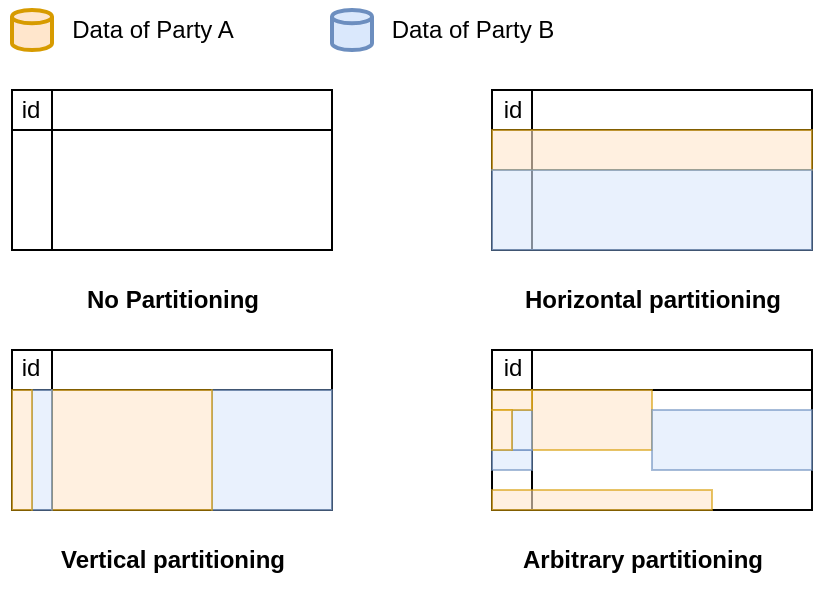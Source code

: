 <mxfile version="24.8.0">
  <diagram name="Page-1" id="IQDWfD3IAwZ38dXUT0zm">
    <mxGraphModel dx="708" dy="481" grid="1" gridSize="10" guides="1" tooltips="1" connect="1" arrows="1" fold="1" page="1" pageScale="1" pageWidth="827" pageHeight="1169" math="0" shadow="0">
      <root>
        <mxCell id="0" />
        <mxCell id="1" parent="0" />
        <mxCell id="t0glDvnVoFhbejNkPytU-2" value="" style="shape=internalStorage;whiteSpace=wrap;html=1;backgroundOutline=1;" parent="1" vertex="1">
          <mxGeometry x="120" y="240" width="160" height="80" as="geometry" />
        </mxCell>
        <mxCell id="t0glDvnVoFhbejNkPytU-3" value="&lt;b&gt;No Partitioning&lt;/b&gt;" style="text;html=1;align=center;verticalAlign=middle;resizable=0;points=[];autosize=1;strokeColor=none;fillColor=none;" parent="1" vertex="1">
          <mxGeometry x="145" y="330" width="110" height="30" as="geometry" />
        </mxCell>
        <mxCell id="t0glDvnVoFhbejNkPytU-4" value="" style="shape=internalStorage;whiteSpace=wrap;html=1;backgroundOutline=1;" parent="1" vertex="1">
          <mxGeometry x="360" y="240" width="160" height="80" as="geometry" />
        </mxCell>
        <mxCell id="t0glDvnVoFhbejNkPytU-8" value="" style="verticalLabelPosition=bottom;verticalAlign=top;html=1;shape=mxgraph.basic.rect;fillColor2=none;strokeWidth=1;size=20;indent=5;fillColor=#ffe6cc;strokeColor=#d79b00;opacity=60;" parent="1" vertex="1">
          <mxGeometry x="360" y="260" width="160" height="20" as="geometry" />
        </mxCell>
        <mxCell id="t0glDvnVoFhbejNkPytU-9" value="" style="verticalLabelPosition=bottom;verticalAlign=top;html=1;shape=mxgraph.basic.rect;fillColor2=none;strokeWidth=1;size=20;indent=5;fillColor=#dae8fc;strokeColor=#6c8ebf;opacity=60;" parent="1" vertex="1">
          <mxGeometry x="360" y="280" width="160" height="40" as="geometry" />
        </mxCell>
        <mxCell id="t0glDvnVoFhbejNkPytU-10" value="&lt;b&gt;Horizontal partitioning&lt;/b&gt;" style="text;html=1;align=center;verticalAlign=middle;resizable=0;points=[];autosize=1;strokeColor=none;fillColor=none;" parent="1" vertex="1">
          <mxGeometry x="365" y="330" width="150" height="30" as="geometry" />
        </mxCell>
        <mxCell id="t0glDvnVoFhbejNkPytU-11" value="" style="strokeWidth=2;html=1;shape=mxgraph.flowchart.database;whiteSpace=wrap;fillColor=#ffe6cc;strokeColor=#d79b00;" parent="1" vertex="1">
          <mxGeometry x="120" y="200" width="20" height="20" as="geometry" />
        </mxCell>
        <mxCell id="t0glDvnVoFhbejNkPytU-12" value="" style="strokeWidth=2;html=1;shape=mxgraph.flowchart.database;whiteSpace=wrap;fillColor=#dae8fc;strokeColor=#6c8ebf;" parent="1" vertex="1">
          <mxGeometry x="280" y="200" width="20" height="20" as="geometry" />
        </mxCell>
        <mxCell id="t0glDvnVoFhbejNkPytU-14" value="Data of Party A" style="text;html=1;align=center;verticalAlign=middle;resizable=0;points=[];autosize=1;strokeColor=none;fillColor=none;" parent="1" vertex="1">
          <mxGeometry x="140" y="195" width="100" height="30" as="geometry" />
        </mxCell>
        <mxCell id="t0glDvnVoFhbejNkPytU-16" value="Data of Party B" style="text;html=1;align=center;verticalAlign=middle;resizable=0;points=[];autosize=1;strokeColor=none;fillColor=none;" parent="1" vertex="1">
          <mxGeometry x="300" y="195" width="100" height="30" as="geometry" />
        </mxCell>
        <mxCell id="t0glDvnVoFhbejNkPytU-17" value="" style="shape=internalStorage;whiteSpace=wrap;html=1;backgroundOutline=1;" parent="1" vertex="1">
          <mxGeometry x="120" y="370" width="160" height="80" as="geometry" />
        </mxCell>
        <mxCell id="t0glDvnVoFhbejNkPytU-18" value="" style="verticalLabelPosition=bottom;verticalAlign=top;html=1;shape=mxgraph.basic.rect;fillColor2=none;strokeWidth=1;size=20;indent=5;fillColor=#dae8fc;strokeColor=#6c8ebf;opacity=60;" parent="1" vertex="1">
          <mxGeometry x="220" y="390" width="60" height="60" as="geometry" />
        </mxCell>
        <mxCell id="t0glDvnVoFhbejNkPytU-19" value="" style="verticalLabelPosition=bottom;verticalAlign=top;html=1;shape=mxgraph.basic.rect;fillColor2=none;strokeWidth=1;size=20;indent=5;fillColor=#ffe6cc;strokeColor=#d79b00;opacity=60;" parent="1" vertex="1">
          <mxGeometry x="140" y="390" width="80" height="60" as="geometry" />
        </mxCell>
        <mxCell id="t0glDvnVoFhbejNkPytU-20" value="&lt;b&gt;Vertical partitioning&lt;/b&gt;" style="text;html=1;align=center;verticalAlign=middle;resizable=0;points=[];autosize=1;strokeColor=none;fillColor=none;" parent="1" vertex="1">
          <mxGeometry x="130" y="460" width="140" height="30" as="geometry" />
        </mxCell>
        <mxCell id="t0glDvnVoFhbejNkPytU-21" value="" style="shape=internalStorage;whiteSpace=wrap;html=1;backgroundOutline=1;" parent="1" vertex="1">
          <mxGeometry x="360" y="370" width="160" height="80" as="geometry" />
        </mxCell>
        <mxCell id="t0glDvnVoFhbejNkPytU-22" value="" style="verticalLabelPosition=bottom;verticalAlign=top;html=1;shape=mxgraph.basic.rect;fillColor2=none;strokeWidth=1;size=20;indent=5;fillColor=#ffe6cc;strokeColor=#d79b00;opacity=60;" parent="1" vertex="1">
          <mxGeometry x="380" y="390" width="60" height="30" as="geometry" />
        </mxCell>
        <mxCell id="t0glDvnVoFhbejNkPytU-23" value="" style="verticalLabelPosition=bottom;verticalAlign=top;html=1;shape=mxgraph.basic.rect;fillColor2=none;strokeWidth=1;size=20;indent=5;fillColor=#dae8fc;strokeColor=#6c8ebf;opacity=60;" parent="1" vertex="1">
          <mxGeometry x="440" y="400" width="80" height="30" as="geometry" />
        </mxCell>
        <mxCell id="t0glDvnVoFhbejNkPytU-25" value="" style="verticalLabelPosition=bottom;verticalAlign=top;html=1;shape=mxgraph.basic.rect;fillColor2=none;strokeWidth=1;size=20;indent=5;fillColor=#ffe6cc;strokeColor=#d79b00;opacity=60;" parent="1" vertex="1">
          <mxGeometry x="360" y="440" width="110" height="10" as="geometry" />
        </mxCell>
        <mxCell id="t0glDvnVoFhbejNkPytU-26" value="" style="verticalLabelPosition=bottom;verticalAlign=top;html=1;shape=mxgraph.basic.rect;fillColor2=none;strokeWidth=1;size=20;indent=5;fillColor=#dae8fc;strokeColor=#6c8ebf;opacity=60;" parent="1" vertex="1">
          <mxGeometry x="360" y="420" width="20" height="10" as="geometry" />
        </mxCell>
        <mxCell id="t0glDvnVoFhbejNkPytU-27" value="&lt;b&gt;Arbitrary partitioning&lt;/b&gt;" style="text;html=1;align=center;verticalAlign=middle;resizable=0;points=[];autosize=1;strokeColor=none;fillColor=none;" parent="1" vertex="1">
          <mxGeometry x="365" y="460" width="140" height="30" as="geometry" />
        </mxCell>
        <mxCell id="t0glDvnVoFhbejNkPytU-28" value="" style="verticalLabelPosition=bottom;verticalAlign=top;html=1;shape=mxgraph.basic.rect;fillColor2=none;strokeWidth=1;size=20;indent=40;fillColor=#dae8fc;strokeColor=#6c8ebf;opacity=60;" parent="1" vertex="1">
          <mxGeometry x="130" y="390" width="10" height="60" as="geometry" />
        </mxCell>
        <mxCell id="t0glDvnVoFhbejNkPytU-29" value="" style="verticalLabelPosition=bottom;verticalAlign=top;html=1;shape=mxgraph.basic.rect;fillColor2=none;strokeWidth=1;size=20;indent=5;fillColor=#ffe6cc;strokeColor=#d79b00;opacity=60;" parent="1" vertex="1">
          <mxGeometry x="120" y="390" width="10" height="60" as="geometry" />
        </mxCell>
        <mxCell id="t0glDvnVoFhbejNkPytU-30" value="" style="verticalLabelPosition=bottom;verticalAlign=top;html=1;shape=mxgraph.basic.rect;fillColor2=none;strokeWidth=1;size=20;indent=0;fillColor=#dae8fc;strokeColor=#6c8ebf;opacity=60;" parent="1" vertex="1">
          <mxGeometry x="370" y="400" width="10" height="20" as="geometry" />
        </mxCell>
        <mxCell id="t0glDvnVoFhbejNkPytU-31" value="" style="verticalLabelPosition=bottom;verticalAlign=top;html=1;shape=mxgraph.basic.rect;fillColor2=none;strokeWidth=1;size=0;indent=5;fillColor=#ffe6cc;strokeColor=#d79b00;opacity=60;" parent="1" vertex="1">
          <mxGeometry x="360" y="390" width="20" height="10" as="geometry" />
        </mxCell>
        <mxCell id="VYZQGBUjbt68ciF8CEck-1" value="id" style="text;html=1;align=center;verticalAlign=middle;resizable=0;points=[];autosize=1;strokeColor=none;fillColor=none;" vertex="1" parent="1">
          <mxGeometry x="114" y="235" width="30" height="30" as="geometry" />
        </mxCell>
        <mxCell id="VYZQGBUjbt68ciF8CEck-2" value="id" style="text;html=1;align=center;verticalAlign=middle;resizable=0;points=[];autosize=1;strokeColor=none;fillColor=none;" vertex="1" parent="1">
          <mxGeometry x="355" y="235" width="30" height="30" as="geometry" />
        </mxCell>
        <mxCell id="VYZQGBUjbt68ciF8CEck-3" value="id" style="text;html=1;align=center;verticalAlign=middle;resizable=0;points=[];autosize=1;strokeColor=none;fillColor=none;" vertex="1" parent="1">
          <mxGeometry x="114" y="364" width="30" height="30" as="geometry" />
        </mxCell>
        <mxCell id="VYZQGBUjbt68ciF8CEck-4" value="id" style="text;html=1;align=center;verticalAlign=middle;resizable=0;points=[];autosize=1;strokeColor=none;fillColor=none;" vertex="1" parent="1">
          <mxGeometry x="355" y="364" width="30" height="30" as="geometry" />
        </mxCell>
        <mxCell id="VYZQGBUjbt68ciF8CEck-5" value="" style="verticalLabelPosition=bottom;verticalAlign=top;html=1;shape=mxgraph.basic.rect;fillColor2=none;strokeWidth=1;size=0;indent=62.76;fillColor=#ffe6cc;strokeColor=#d79b00;opacity=60;" vertex="1" parent="1">
          <mxGeometry x="360" y="400" width="10" height="20" as="geometry" />
        </mxCell>
      </root>
    </mxGraphModel>
  </diagram>
</mxfile>
